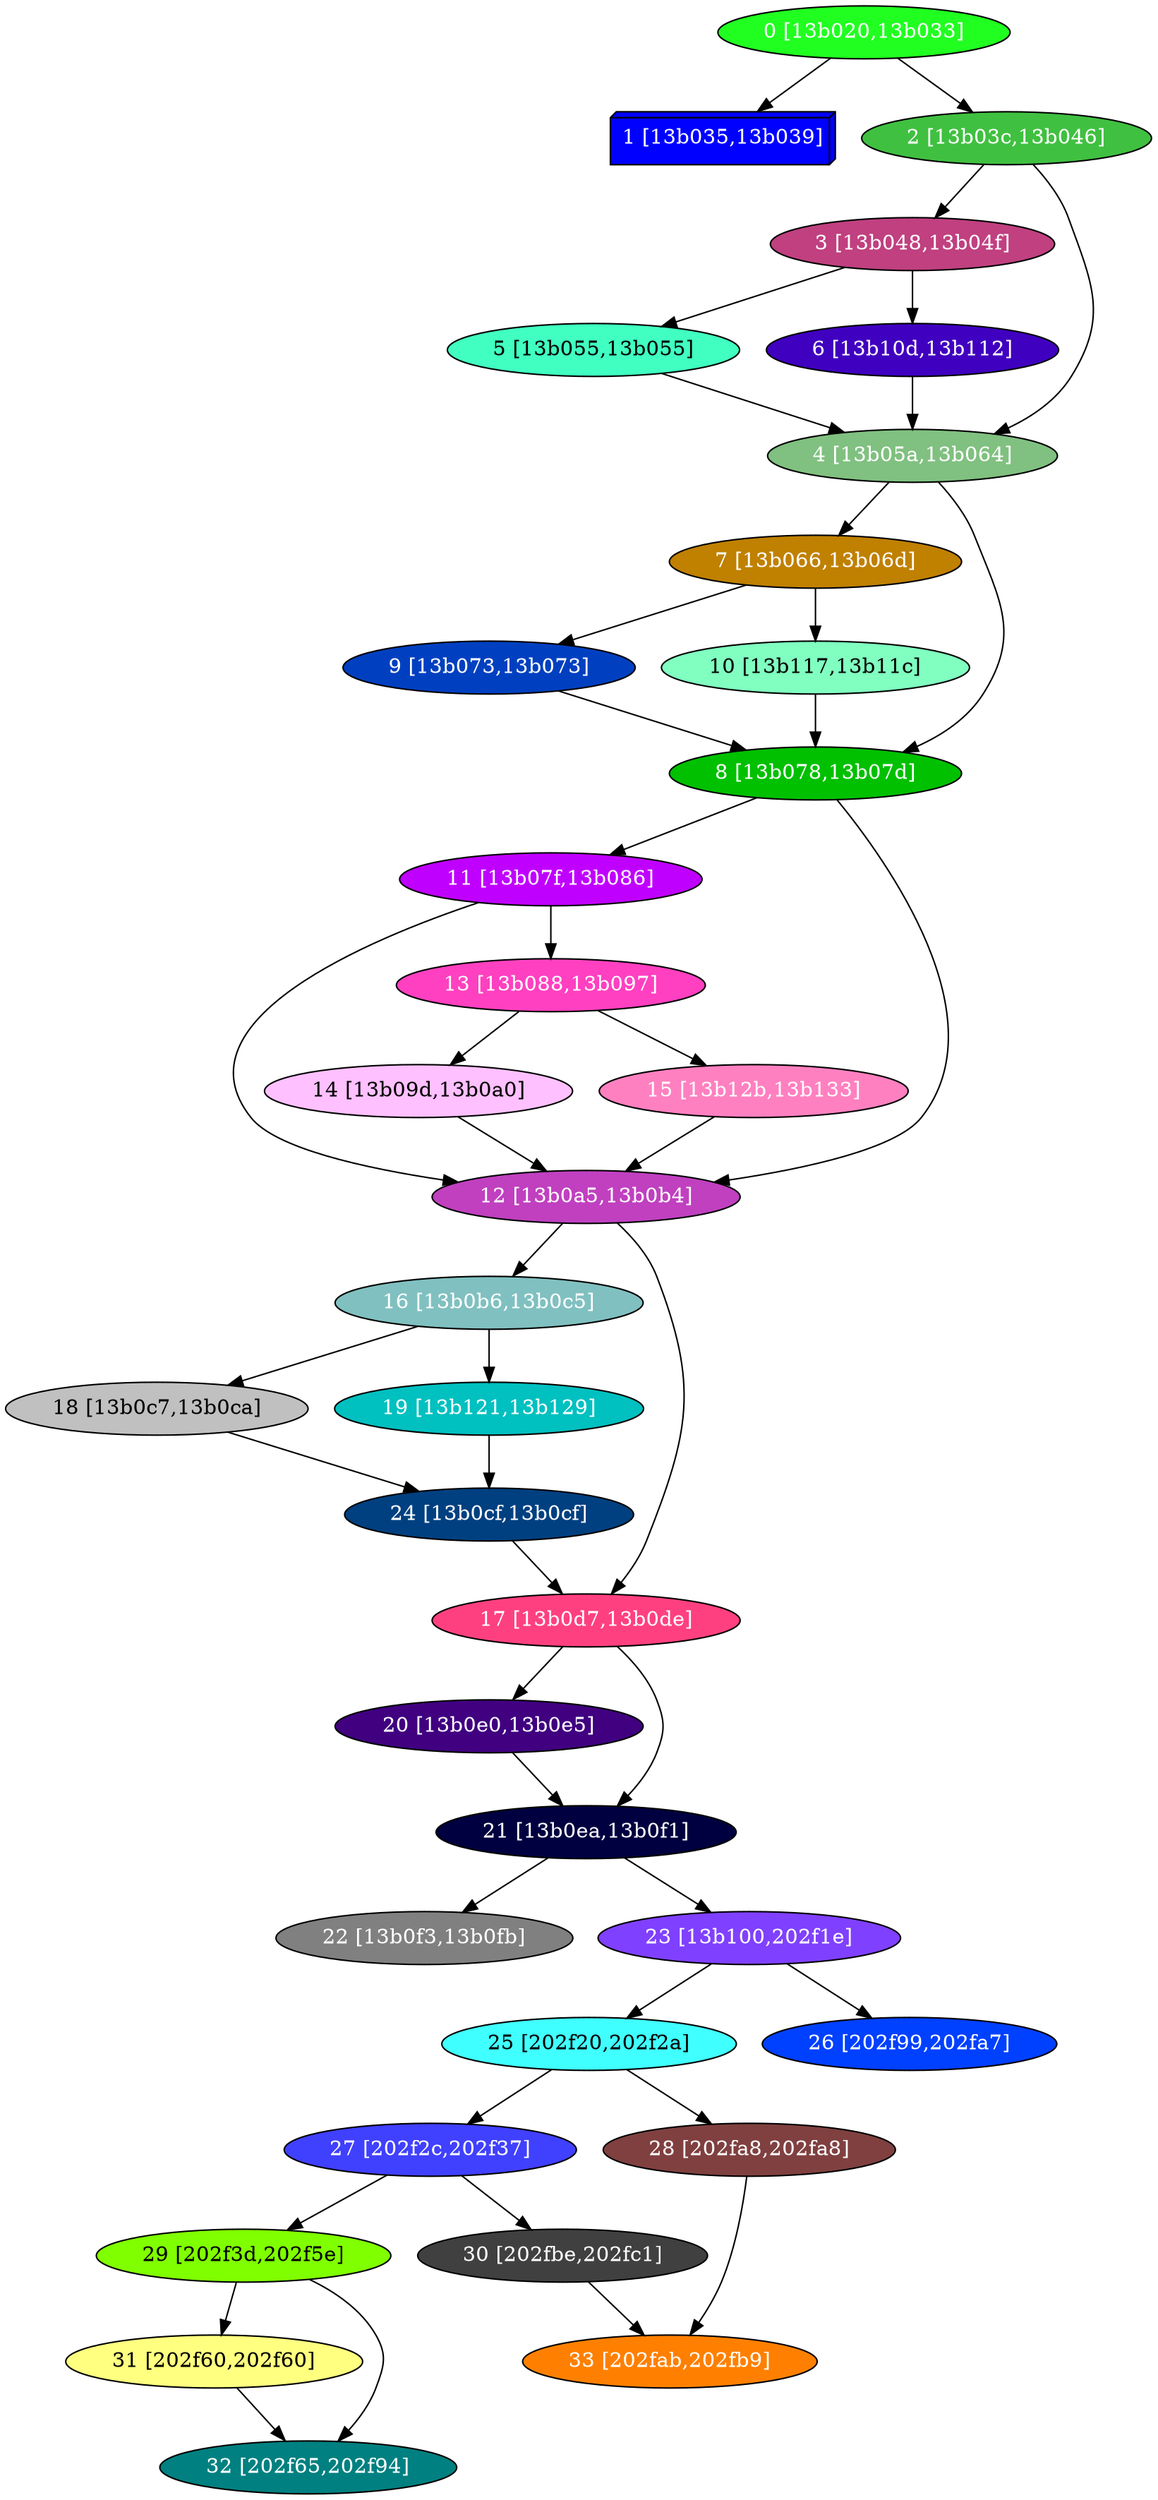 diGraph libnss3{
	libnss3_0  [style=filled fillcolor="#20FF20" fontcolor="#ffffff" shape=oval label="0 [13b020,13b033]"]
	libnss3_1  [style=filled fillcolor="#0000FF" fontcolor="#ffffff" shape=box3d label="1 [13b035,13b039]"]
	libnss3_2  [style=filled fillcolor="#40C040" fontcolor="#ffffff" shape=oval label="2 [13b03c,13b046]"]
	libnss3_3  [style=filled fillcolor="#C04080" fontcolor="#ffffff" shape=oval label="3 [13b048,13b04f]"]
	libnss3_4  [style=filled fillcolor="#80C080" fontcolor="#ffffff" shape=oval label="4 [13b05a,13b064]"]
	libnss3_5  [style=filled fillcolor="#40FFC0" fontcolor="#000000" shape=oval label="5 [13b055,13b055]"]
	libnss3_6  [style=filled fillcolor="#4000C0" fontcolor="#ffffff" shape=oval label="6 [13b10d,13b112]"]
	libnss3_7  [style=filled fillcolor="#C08000" fontcolor="#ffffff" shape=oval label="7 [13b066,13b06d]"]
	libnss3_8  [style=filled fillcolor="#00C000" fontcolor="#ffffff" shape=oval label="8 [13b078,13b07d]"]
	libnss3_9  [style=filled fillcolor="#0040C0" fontcolor="#ffffff" shape=oval label="9 [13b073,13b073]"]
	libnss3_a  [style=filled fillcolor="#80FFC0" fontcolor="#000000" shape=oval label="10 [13b117,13b11c]"]
	libnss3_b  [style=filled fillcolor="#C000FF" fontcolor="#ffffff" shape=oval label="11 [13b07f,13b086]"]
	libnss3_c  [style=filled fillcolor="#C040C0" fontcolor="#ffffff" shape=oval label="12 [13b0a5,13b0b4]"]
	libnss3_d  [style=filled fillcolor="#FF40C0" fontcolor="#ffffff" shape=oval label="13 [13b088,13b097]"]
	libnss3_e  [style=filled fillcolor="#FFC0FF" fontcolor="#000000" shape=oval label="14 [13b09d,13b0a0]"]
	libnss3_f  [style=filled fillcolor="#FF80C0" fontcolor="#ffffff" shape=oval label="15 [13b12b,13b133]"]
	libnss3_10  [style=filled fillcolor="#80C0C0" fontcolor="#ffffff" shape=oval label="16 [13b0b6,13b0c5]"]
	libnss3_11  [style=filled fillcolor="#FF4080" fontcolor="#ffffff" shape=oval label="17 [13b0d7,13b0de]"]
	libnss3_12  [style=filled fillcolor="#C0C0C0" fontcolor="#000000" shape=oval label="18 [13b0c7,13b0ca]"]
	libnss3_13  [style=filled fillcolor="#00C0C0" fontcolor="#ffffff" shape=oval label="19 [13b121,13b129]"]
	libnss3_14  [style=filled fillcolor="#400080" fontcolor="#ffffff" shape=oval label="20 [13b0e0,13b0e5]"]
	libnss3_15  [style=filled fillcolor="#000040" fontcolor="#ffffff" shape=oval label="21 [13b0ea,13b0f1]"]
	libnss3_16  [style=filled fillcolor="#808080" fontcolor="#ffffff" shape=oval label="22 [13b0f3,13b0fb]"]
	libnss3_17  [style=filled fillcolor="#8040FF" fontcolor="#ffffff" shape=oval label="23 [13b100,202f1e]"]
	libnss3_18  [style=filled fillcolor="#004080" fontcolor="#ffffff" shape=oval label="24 [13b0cf,13b0cf]"]
	libnss3_19  [style=filled fillcolor="#40FFFF" fontcolor="#000000" shape=oval label="25 [202f20,202f2a]"]
	libnss3_1a  [style=filled fillcolor="#0040FF" fontcolor="#ffffff" shape=oval label="26 [202f99,202fa7]"]
	libnss3_1b  [style=filled fillcolor="#4040FF" fontcolor="#ffffff" shape=oval label="27 [202f2c,202f37]"]
	libnss3_1c  [style=filled fillcolor="#804040" fontcolor="#ffffff" shape=oval label="28 [202fa8,202fa8]"]
	libnss3_1d  [style=filled fillcolor="#80FF00" fontcolor="#000000" shape=oval label="29 [202f3d,202f5e]"]
	libnss3_1e  [style=filled fillcolor="#404040" fontcolor="#ffffff" shape=oval label="30 [202fbe,202fc1]"]
	libnss3_1f  [style=filled fillcolor="#FFFF80" fontcolor="#000000" shape=oval label="31 [202f60,202f60]"]
	libnss3_20  [style=filled fillcolor="#008080" fontcolor="#ffffff" shape=oval label="32 [202f65,202f94]"]
	libnss3_21  [style=filled fillcolor="#FF8000" fontcolor="#ffffff" shape=oval label="33 [202fab,202fb9]"]

	libnss3_0 -> libnss3_1
	libnss3_0 -> libnss3_2
	libnss3_2 -> libnss3_3
	libnss3_2 -> libnss3_4
	libnss3_3 -> libnss3_5
	libnss3_3 -> libnss3_6
	libnss3_4 -> libnss3_7
	libnss3_4 -> libnss3_8
	libnss3_5 -> libnss3_4
	libnss3_6 -> libnss3_4
	libnss3_7 -> libnss3_9
	libnss3_7 -> libnss3_a
	libnss3_8 -> libnss3_b
	libnss3_8 -> libnss3_c
	libnss3_9 -> libnss3_8
	libnss3_a -> libnss3_8
	libnss3_b -> libnss3_c
	libnss3_b -> libnss3_d
	libnss3_c -> libnss3_10
	libnss3_c -> libnss3_11
	libnss3_d -> libnss3_e
	libnss3_d -> libnss3_f
	libnss3_e -> libnss3_c
	libnss3_f -> libnss3_c
	libnss3_10 -> libnss3_12
	libnss3_10 -> libnss3_13
	libnss3_11 -> libnss3_14
	libnss3_11 -> libnss3_15
	libnss3_12 -> libnss3_18
	libnss3_13 -> libnss3_18
	libnss3_14 -> libnss3_15
	libnss3_15 -> libnss3_16
	libnss3_15 -> libnss3_17
	libnss3_17 -> libnss3_19
	libnss3_17 -> libnss3_1a
	libnss3_18 -> libnss3_11
	libnss3_19 -> libnss3_1b
	libnss3_19 -> libnss3_1c
	libnss3_1b -> libnss3_1d
	libnss3_1b -> libnss3_1e
	libnss3_1c -> libnss3_21
	libnss3_1d -> libnss3_1f
	libnss3_1d -> libnss3_20
	libnss3_1e -> libnss3_21
	libnss3_1f -> libnss3_20
}